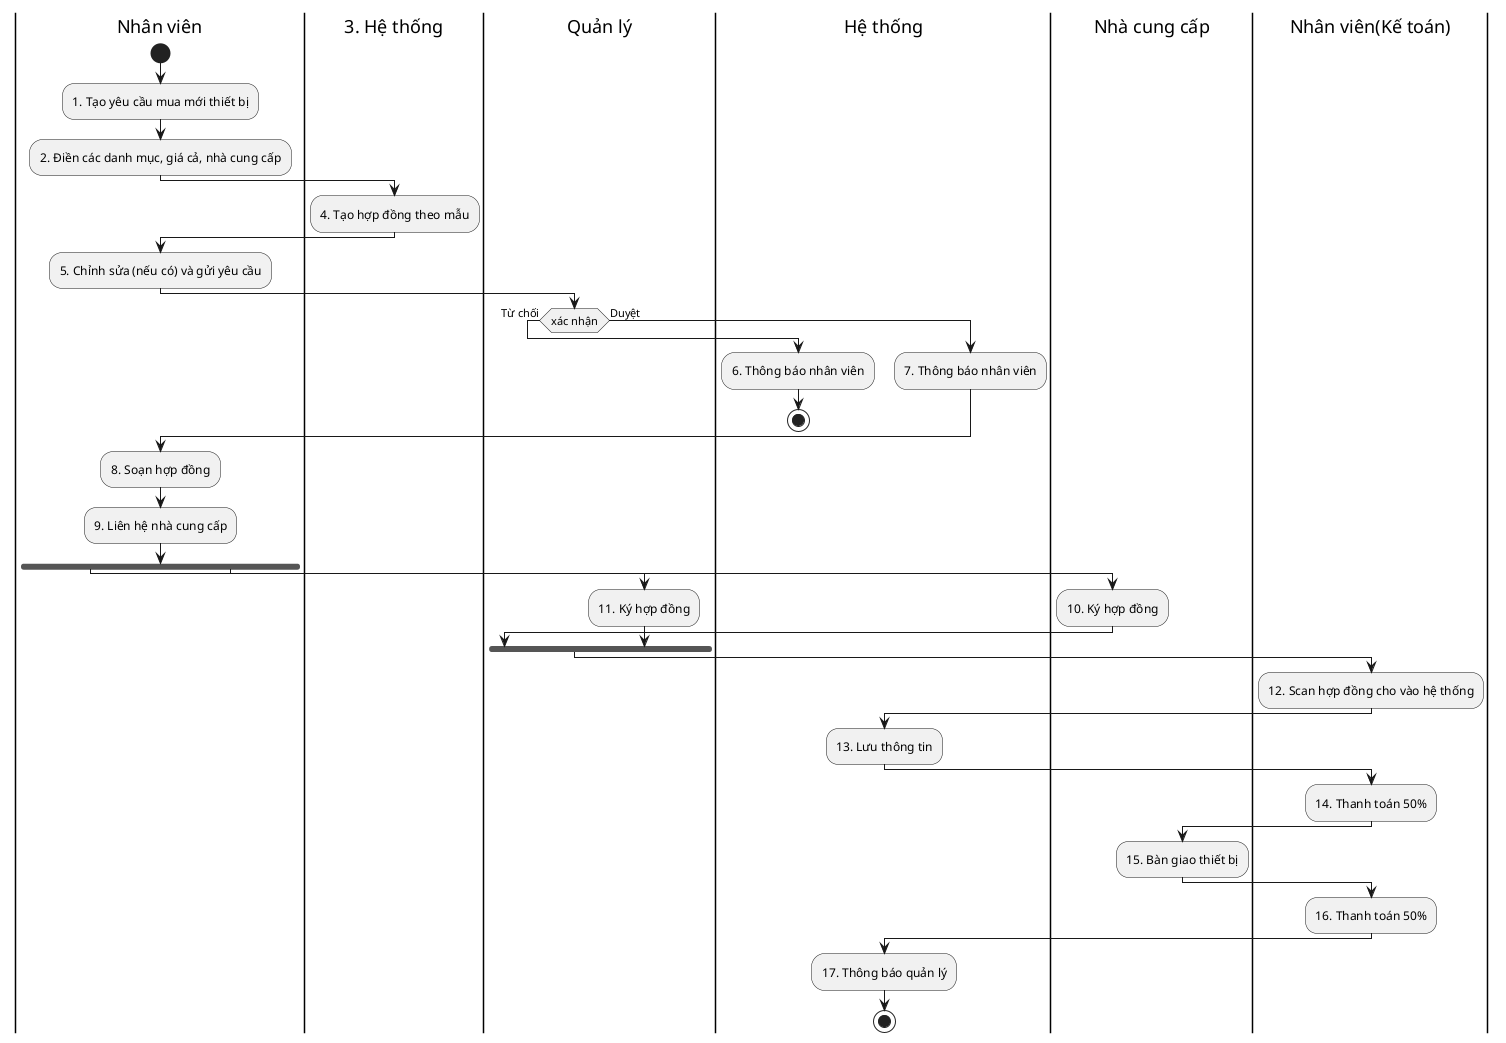 @startuml
|Nhân viên|
start
:1. Tạo yêu cầu mua mới thiết bị;
:2. Điền các danh mục, giá cả, nhà cung cấp;
|3. Hệ thống|
:4. Tạo hợp đồng theo mẫu;
|Nhân viên|
:5. Chỉnh sửa (nếu có) và gửi yêu cầu;
|Quản lý|
if (xác nhận) then (Từ chối)
    |Hệ thống|
    :6. Thông báo nhân viên;
    stop
else (Duyệt)
    |Hệ thống|
    :7. Thông báo nhân viên;
endif
|Nhân viên|
:8. Soạn hợp đồng;
:9. Liên hệ nhà cung cấp;
fork
    |Nhà cung cấp|
    :10. Ký hợp đồng;
fork again
    |Quản lý|
    :11. Ký hợp đồng;
end fork
|Nhân viên(Kế toán)|
:12. Scan hợp đồng cho vào hệ thống;
|Hệ thống|
:13. Lưu thông tin;
|Nhân viên(Kế toán)|
:14. Thanh toán 50%;
|Nhà cung cấp|
:15. Bàn giao thiết bị;
|Nhân viên(Kế toán)|
:16. Thanh toán 50%;
|Hệ thống|
:17. Thông báo quản lý;
stop
@enduml